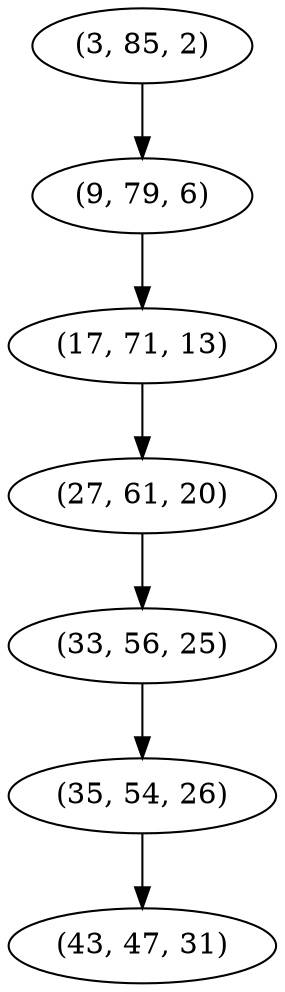digraph tree {
    "(3, 85, 2)";
    "(9, 79, 6)";
    "(17, 71, 13)";
    "(27, 61, 20)";
    "(33, 56, 25)";
    "(35, 54, 26)";
    "(43, 47, 31)";
    "(3, 85, 2)" -> "(9, 79, 6)";
    "(9, 79, 6)" -> "(17, 71, 13)";
    "(17, 71, 13)" -> "(27, 61, 20)";
    "(27, 61, 20)" -> "(33, 56, 25)";
    "(33, 56, 25)" -> "(35, 54, 26)";
    "(35, 54, 26)" -> "(43, 47, 31)";
}
